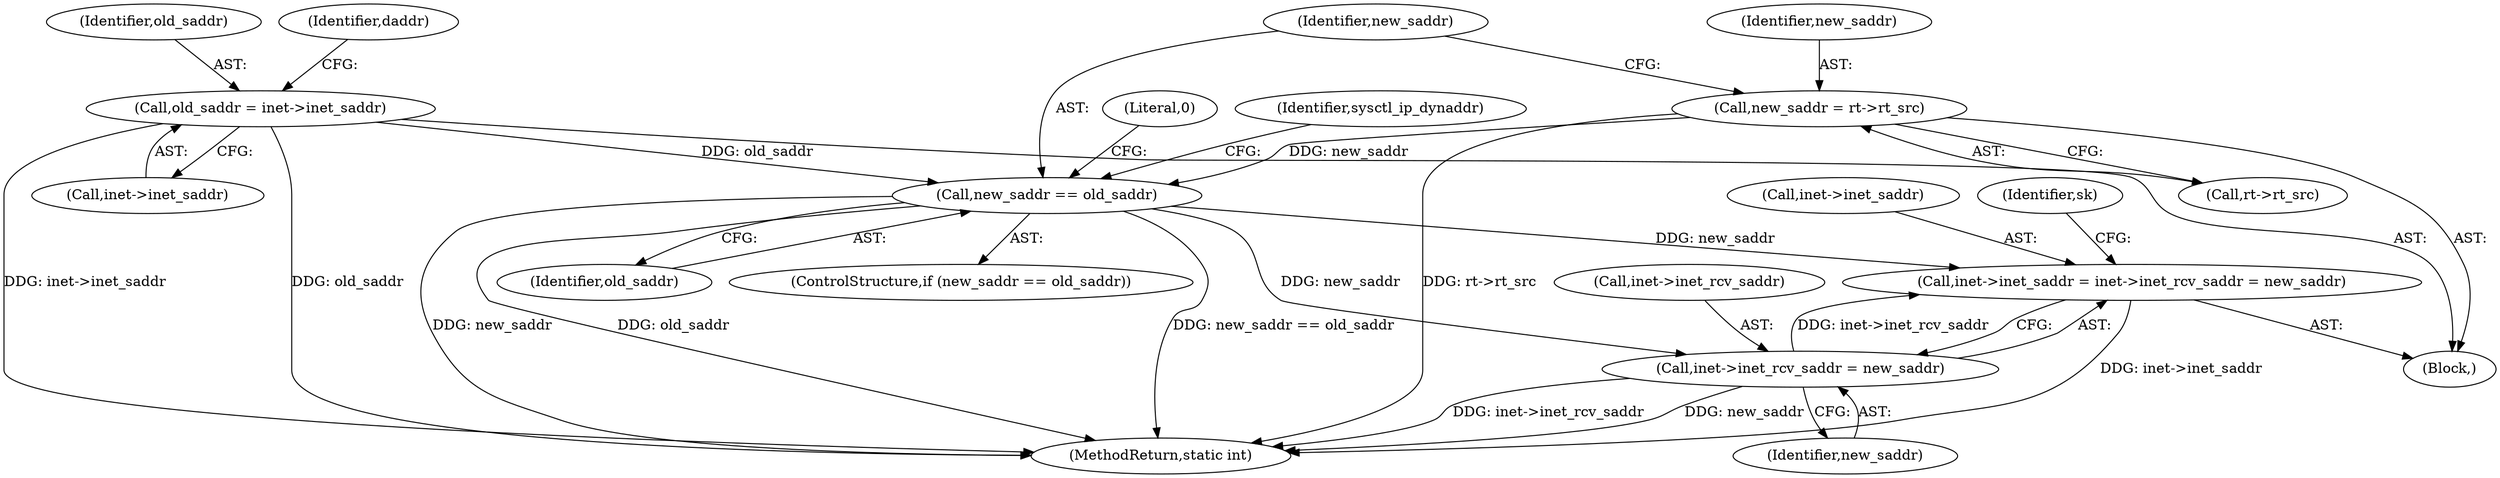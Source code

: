 digraph "0_linux_f6d8bd051c391c1c0458a30b2a7abcd939329259_3@pointer" {
"1000200" [label="(Call,inet->inet_saddr = inet->inet_rcv_saddr = new_saddr)"];
"1000204" [label="(Call,inet->inet_rcv_saddr = new_saddr)"];
"1000190" [label="(Call,new_saddr == old_saddr)"];
"1000184" [label="(Call,new_saddr = rt->rt_src)"];
"1000111" [label="(Call,old_saddr = inet->inet_saddr)"];
"1000186" [label="(Call,rt->rt_src)"];
"1000118" [label="(Identifier,daddr)"];
"1000208" [label="(Identifier,new_saddr)"];
"1000205" [label="(Call,inet->inet_rcv_saddr)"];
"1000184" [label="(Call,new_saddr = rt->rt_src)"];
"1000191" [label="(Identifier,new_saddr)"];
"1000210" [label="(Identifier,sk)"];
"1000194" [label="(Literal,0)"];
"1000190" [label="(Call,new_saddr == old_saddr)"];
"1000213" [label="(MethodReturn,static int)"];
"1000111" [label="(Call,old_saddr = inet->inet_saddr)"];
"1000112" [label="(Identifier,old_saddr)"];
"1000204" [label="(Call,inet->inet_rcv_saddr = new_saddr)"];
"1000185" [label="(Identifier,new_saddr)"];
"1000200" [label="(Call,inet->inet_saddr = inet->inet_rcv_saddr = new_saddr)"];
"1000197" [label="(Identifier,sysctl_ip_dynaddr)"];
"1000189" [label="(ControlStructure,if (new_saddr == old_saddr))"];
"1000104" [label="(Block,)"];
"1000192" [label="(Identifier,old_saddr)"];
"1000113" [label="(Call,inet->inet_saddr)"];
"1000201" [label="(Call,inet->inet_saddr)"];
"1000200" -> "1000104"  [label="AST: "];
"1000200" -> "1000204"  [label="CFG: "];
"1000201" -> "1000200"  [label="AST: "];
"1000204" -> "1000200"  [label="AST: "];
"1000210" -> "1000200"  [label="CFG: "];
"1000200" -> "1000213"  [label="DDG: inet->inet_saddr"];
"1000204" -> "1000200"  [label="DDG: inet->inet_rcv_saddr"];
"1000190" -> "1000200"  [label="DDG: new_saddr"];
"1000204" -> "1000208"  [label="CFG: "];
"1000205" -> "1000204"  [label="AST: "];
"1000208" -> "1000204"  [label="AST: "];
"1000204" -> "1000213"  [label="DDG: new_saddr"];
"1000204" -> "1000213"  [label="DDG: inet->inet_rcv_saddr"];
"1000190" -> "1000204"  [label="DDG: new_saddr"];
"1000190" -> "1000189"  [label="AST: "];
"1000190" -> "1000192"  [label="CFG: "];
"1000191" -> "1000190"  [label="AST: "];
"1000192" -> "1000190"  [label="AST: "];
"1000194" -> "1000190"  [label="CFG: "];
"1000197" -> "1000190"  [label="CFG: "];
"1000190" -> "1000213"  [label="DDG: new_saddr == old_saddr"];
"1000190" -> "1000213"  [label="DDG: new_saddr"];
"1000190" -> "1000213"  [label="DDG: old_saddr"];
"1000184" -> "1000190"  [label="DDG: new_saddr"];
"1000111" -> "1000190"  [label="DDG: old_saddr"];
"1000184" -> "1000104"  [label="AST: "];
"1000184" -> "1000186"  [label="CFG: "];
"1000185" -> "1000184"  [label="AST: "];
"1000186" -> "1000184"  [label="AST: "];
"1000191" -> "1000184"  [label="CFG: "];
"1000184" -> "1000213"  [label="DDG: rt->rt_src"];
"1000111" -> "1000104"  [label="AST: "];
"1000111" -> "1000113"  [label="CFG: "];
"1000112" -> "1000111"  [label="AST: "];
"1000113" -> "1000111"  [label="AST: "];
"1000118" -> "1000111"  [label="CFG: "];
"1000111" -> "1000213"  [label="DDG: old_saddr"];
"1000111" -> "1000213"  [label="DDG: inet->inet_saddr"];
}
